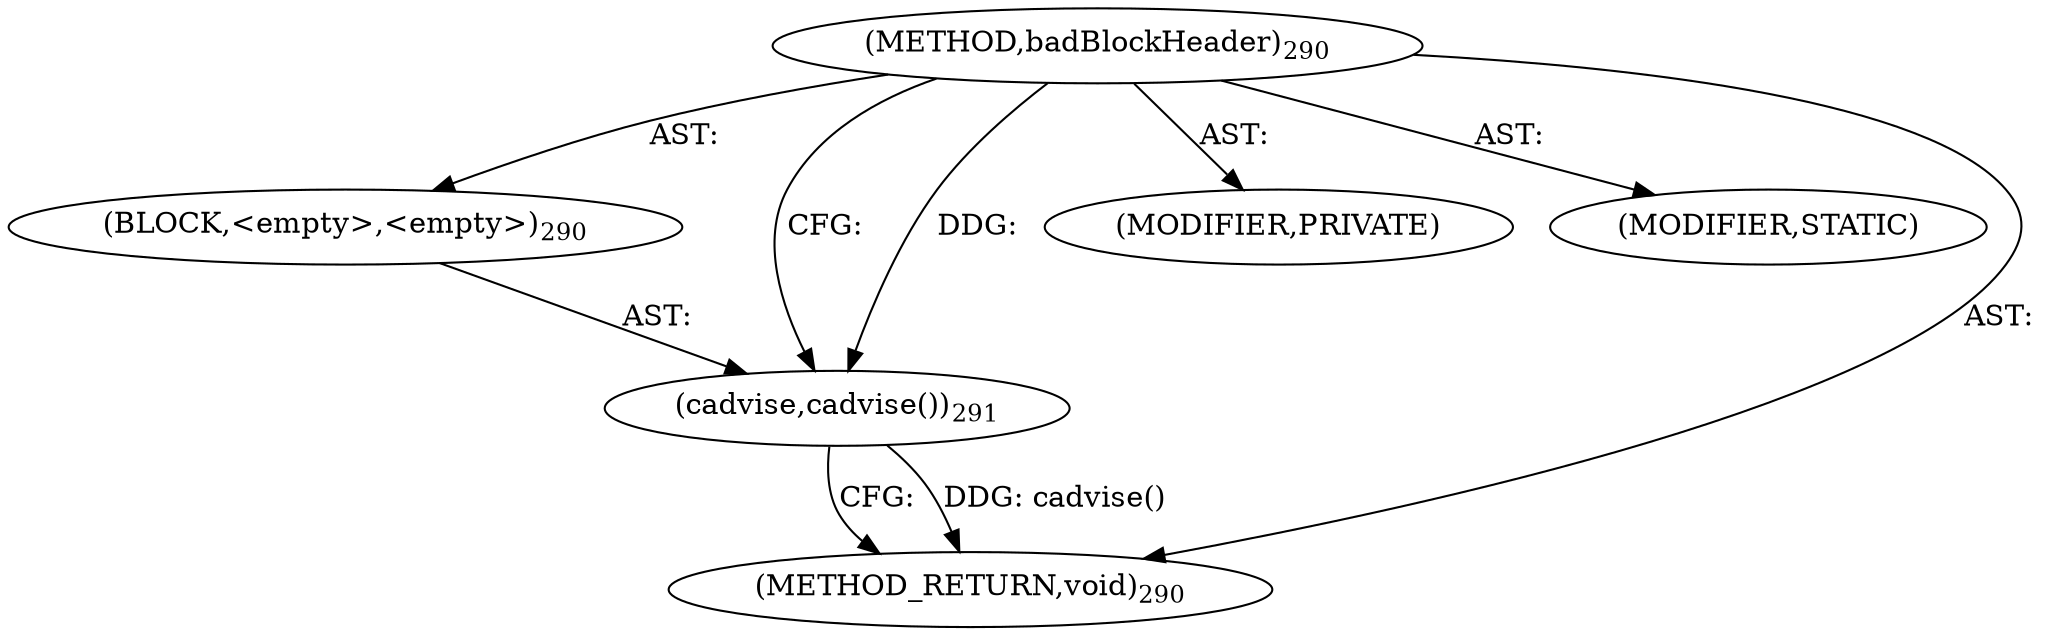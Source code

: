 digraph "badBlockHeader" {  
"111669149708" [label = <(METHOD,badBlockHeader)<SUB>290</SUB>> ]
"25769803804" [label = <(BLOCK,&lt;empty&gt;,&lt;empty&gt;)<SUB>290</SUB>> ]
"30064771265" [label = <(cadvise,cadvise())<SUB>291</SUB>> ]
"133143986242" [label = <(MODIFIER,PRIVATE)> ]
"133143986243" [label = <(MODIFIER,STATIC)> ]
"128849018892" [label = <(METHOD_RETURN,void)<SUB>290</SUB>> ]
  "111669149708" -> "25769803804"  [ label = "AST: "] 
  "111669149708" -> "133143986242"  [ label = "AST: "] 
  "111669149708" -> "133143986243"  [ label = "AST: "] 
  "111669149708" -> "128849018892"  [ label = "AST: "] 
  "25769803804" -> "30064771265"  [ label = "AST: "] 
  "30064771265" -> "128849018892"  [ label = "CFG: "] 
  "111669149708" -> "30064771265"  [ label = "CFG: "] 
  "30064771265" -> "128849018892"  [ label = "DDG: cadvise()"] 
  "111669149708" -> "30064771265"  [ label = "DDG: "] 
}
